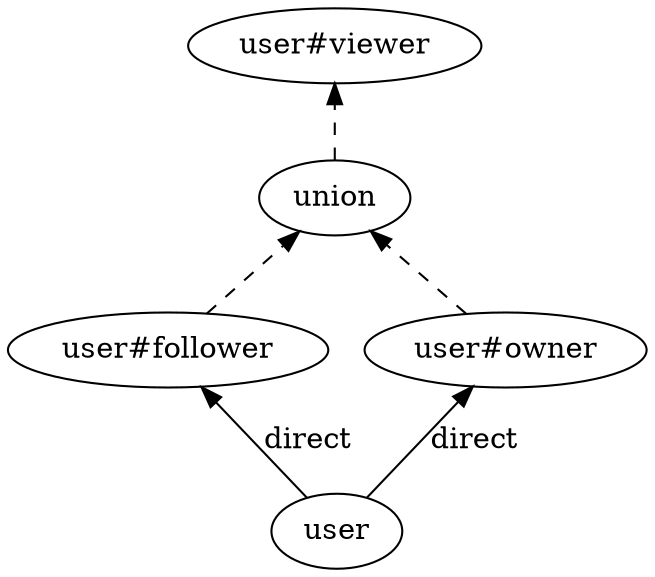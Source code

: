 digraph {
graph [
rankdir=BT
];

// Node definitions.
0 [label=user];
1 [label="user#follower"];
2 [label="user#owner"];
3 [label="user#viewer"];
4 [label=union];

// Edge definitions.
0 -> 1 [label=direct];
0 -> 2 [label=direct];
1 -> 4 [style=dashed];
2 -> 4 [style=dashed];
4 -> 3 [style=dashed];
}